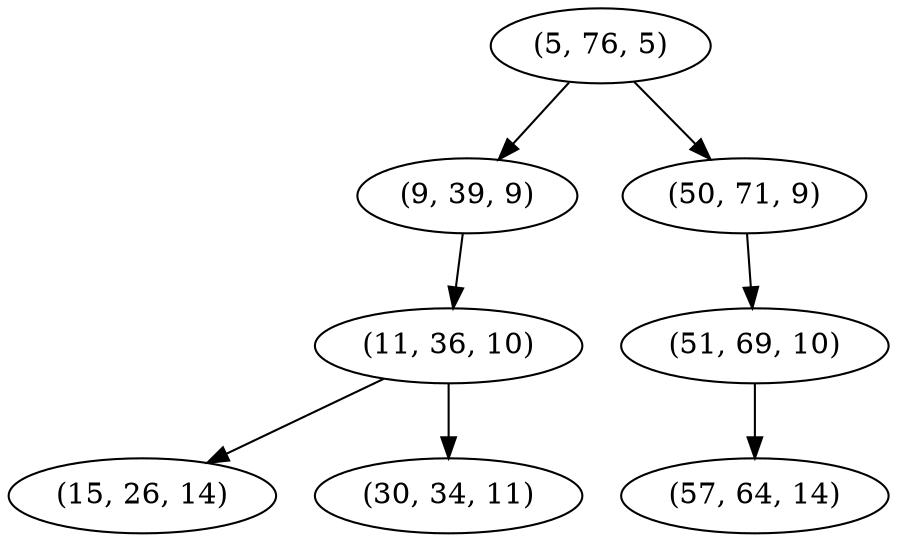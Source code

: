 digraph tree {
    "(5, 76, 5)";
    "(9, 39, 9)";
    "(11, 36, 10)";
    "(15, 26, 14)";
    "(30, 34, 11)";
    "(50, 71, 9)";
    "(51, 69, 10)";
    "(57, 64, 14)";
    "(5, 76, 5)" -> "(9, 39, 9)";
    "(5, 76, 5)" -> "(50, 71, 9)";
    "(9, 39, 9)" -> "(11, 36, 10)";
    "(11, 36, 10)" -> "(15, 26, 14)";
    "(11, 36, 10)" -> "(30, 34, 11)";
    "(50, 71, 9)" -> "(51, 69, 10)";
    "(51, 69, 10)" -> "(57, 64, 14)";
}
